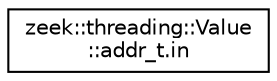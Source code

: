 digraph "Graphical Class Hierarchy"
{
 // LATEX_PDF_SIZE
  edge [fontname="Helvetica",fontsize="10",labelfontname="Helvetica",labelfontsize="10"];
  node [fontname="Helvetica",fontsize="10",shape=record];
  rankdir="LR";
  Node0 [label="zeek::threading::Value\l::addr_t.in",height=0.2,width=0.4,color="black", fillcolor="white", style="filled",URL="$da/d45/structzeek_1_1threading_1_1Value.html#d6/d32/unionzeek_1_1threading_1_1Value_1_1addr__t_8in",tooltip=" "];
}
